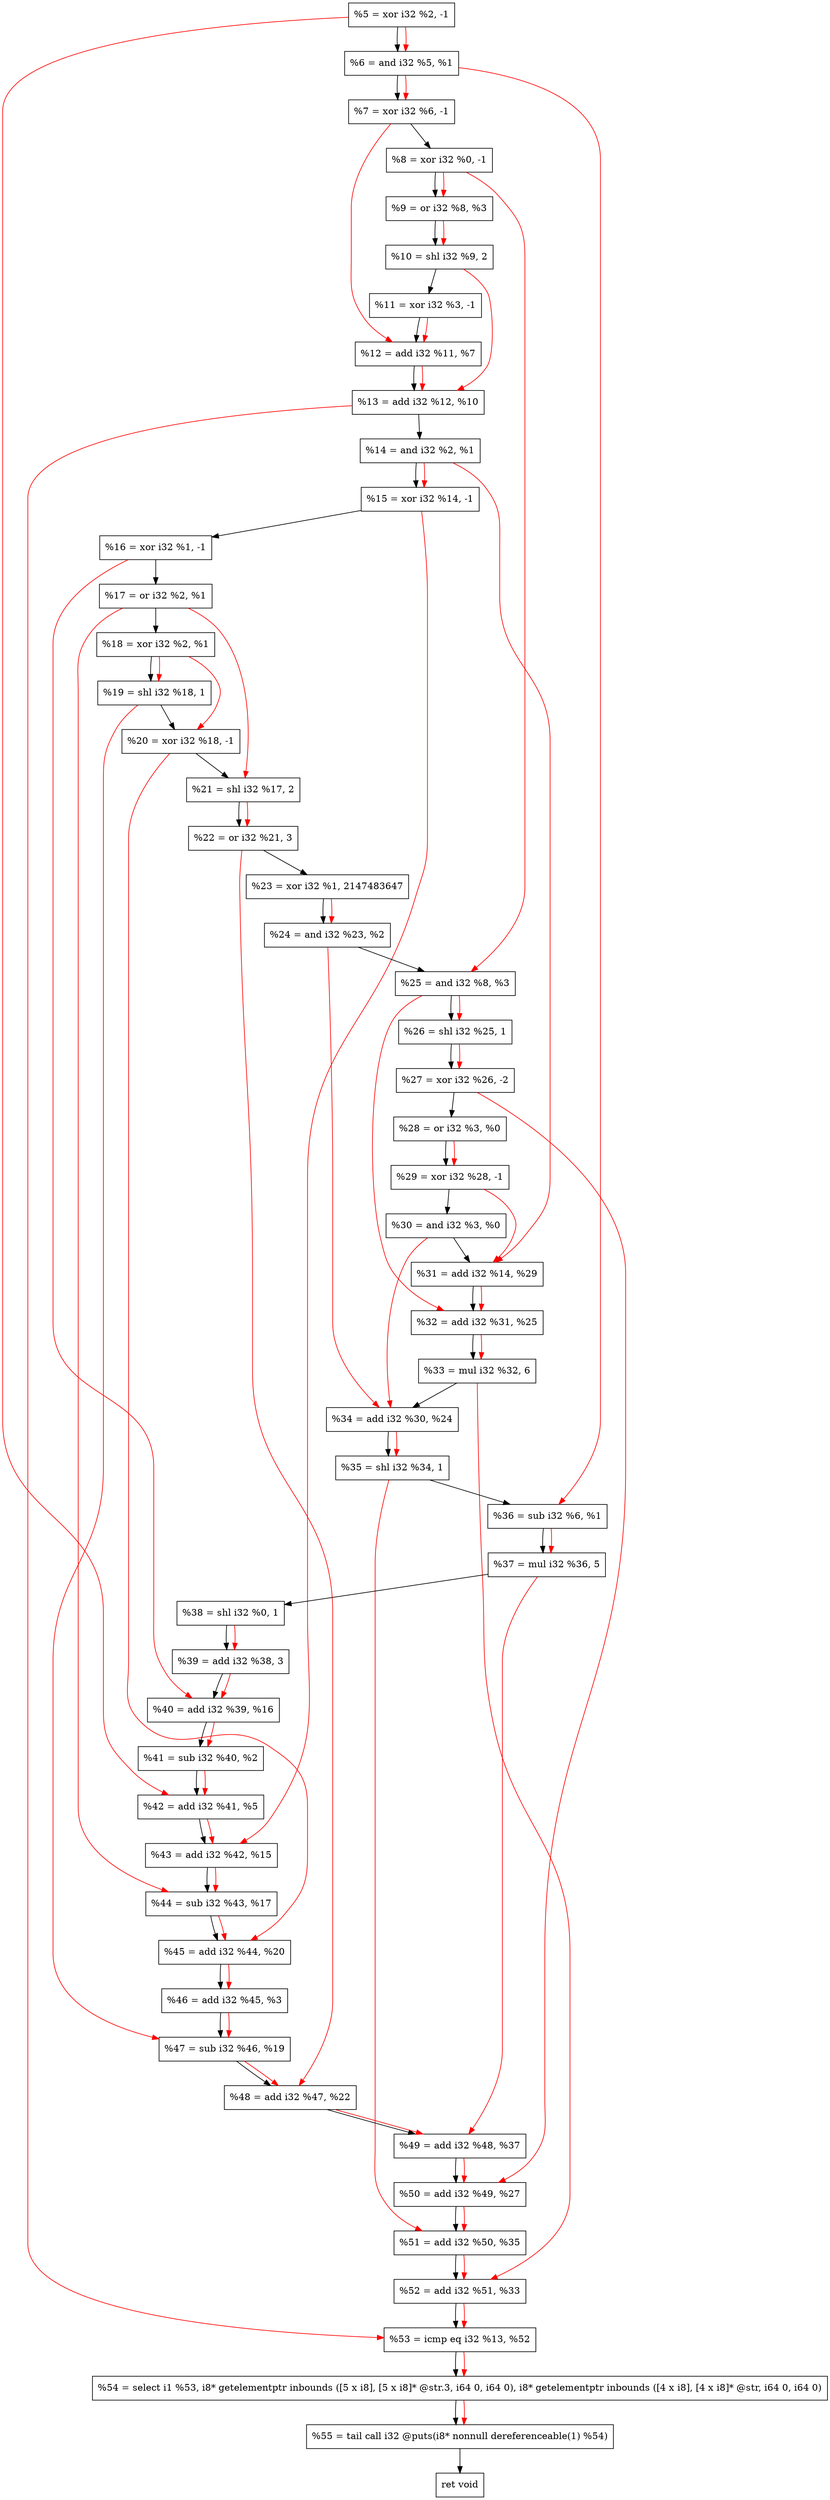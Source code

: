 digraph "DFG for'crackme' function" {
	Node0x7d6d80[shape=record, label="  %5 = xor i32 %2, -1"];
	Node0x7d6df0[shape=record, label="  %6 = and i32 %5, %1"];
	Node0x7d6e60[shape=record, label="  %7 = xor i32 %6, -1"];
	Node0x7d6ed0[shape=record, label="  %8 = xor i32 %0, -1"];
	Node0x7d6f40[shape=record, label="  %9 = or i32 %8, %3"];
	Node0x7d6fe0[shape=record, label="  %10 = shl i32 %9, 2"];
	Node0x7d7050[shape=record, label="  %11 = xor i32 %3, -1"];
	Node0x7d70c0[shape=record, label="  %12 = add i32 %11, %7"];
	Node0x7d7130[shape=record, label="  %13 = add i32 %12, %10"];
	Node0x7d71a0[shape=record, label="  %14 = and i32 %2, %1"];
	Node0x7d7210[shape=record, label="  %15 = xor i32 %14, -1"];
	Node0x7d7280[shape=record, label="  %16 = xor i32 %1, -1"];
	Node0x7d72f0[shape=record, label="  %17 = or i32 %2, %1"];
	Node0x7d7360[shape=record, label="  %18 = xor i32 %2, %1"];
	Node0x7d7400[shape=record, label="  %19 = shl i32 %18, 1"];
	Node0x7d7470[shape=record, label="  %20 = xor i32 %18, -1"];
	Node0x7d74e0[shape=record, label="  %21 = shl i32 %17, 2"];
	Node0x7d7580[shape=record, label="  %22 = or i32 %21, 3"];
	Node0x7d7620[shape=record, label="  %23 = xor i32 %1, 2147483647"];
	Node0x7d7690[shape=record, label="  %24 = and i32 %23, %2"];
	Node0x7d7700[shape=record, label="  %25 = and i32 %8, %3"];
	Node0x7d7770[shape=record, label="  %26 = shl i32 %25, 1"];
	Node0x7d7810[shape=record, label="  %27 = xor i32 %26, -2"];
	Node0x7d7880[shape=record, label="  %28 = or i32 %3, %0"];
	Node0x7d78f0[shape=record, label="  %29 = xor i32 %28, -1"];
	Node0x7d7960[shape=record, label="  %30 = and i32 %3, %0"];
	Node0x7d79d0[shape=record, label="  %31 = add i32 %14, %29"];
	Node0x7d7a40[shape=record, label="  %32 = add i32 %31, %25"];
	Node0x7d7cf0[shape=record, label="  %33 = mul i32 %32, 6"];
	Node0x7d7d60[shape=record, label="  %34 = add i32 %30, %24"];
	Node0x7d7dd0[shape=record, label="  %35 = shl i32 %34, 1"];
	Node0x7d7e40[shape=record, label="  %36 = sub i32 %6, %1"];
	Node0x7d7ee0[shape=record, label="  %37 = mul i32 %36, 5"];
	Node0x7d7f50[shape=record, label="  %38 = shl i32 %0, 1"];
	Node0x7d7fc0[shape=record, label="  %39 = add i32 %38, 3"];
	Node0x7d8030[shape=record, label="  %40 = add i32 %39, %16"];
	Node0x7d80a0[shape=record, label="  %41 = sub i32 %40, %2"];
	Node0x7d8110[shape=record, label="  %42 = add i32 %41, %5"];
	Node0x7d8180[shape=record, label="  %43 = add i32 %42, %15"];
	Node0x7d81f0[shape=record, label="  %44 = sub i32 %43, %17"];
	Node0x7d8260[shape=record, label="  %45 = add i32 %44, %20"];
	Node0x7d82d0[shape=record, label="  %46 = add i32 %45, %3"];
	Node0x7d8340[shape=record, label="  %47 = sub i32 %46, %19"];
	Node0x7d83b0[shape=record, label="  %48 = add i32 %47, %22"];
	Node0x7d8420[shape=record, label="  %49 = add i32 %48, %37"];
	Node0x7d8490[shape=record, label="  %50 = add i32 %49, %27"];
	Node0x7d8500[shape=record, label="  %51 = add i32 %50, %35"];
	Node0x7d8570[shape=record, label="  %52 = add i32 %51, %33"];
	Node0x7d85e0[shape=record, label="  %53 = icmp eq i32 %13, %52"];
	Node0x777268[shape=record, label="  %54 = select i1 %53, i8* getelementptr inbounds ([5 x i8], [5 x i8]* @str.3, i64 0, i64 0), i8* getelementptr inbounds ([4 x i8], [4 x i8]* @str, i64 0, i64 0)"];
	Node0x7d8a80[shape=record, label="  %55 = tail call i32 @puts(i8* nonnull dereferenceable(1) %54)"];
	Node0x7d8ad0[shape=record, label="  ret void"];
	Node0x7d6d80 -> Node0x7d6df0;
	Node0x7d6df0 -> Node0x7d6e60;
	Node0x7d6e60 -> Node0x7d6ed0;
	Node0x7d6ed0 -> Node0x7d6f40;
	Node0x7d6f40 -> Node0x7d6fe0;
	Node0x7d6fe0 -> Node0x7d7050;
	Node0x7d7050 -> Node0x7d70c0;
	Node0x7d70c0 -> Node0x7d7130;
	Node0x7d7130 -> Node0x7d71a0;
	Node0x7d71a0 -> Node0x7d7210;
	Node0x7d7210 -> Node0x7d7280;
	Node0x7d7280 -> Node0x7d72f0;
	Node0x7d72f0 -> Node0x7d7360;
	Node0x7d7360 -> Node0x7d7400;
	Node0x7d7400 -> Node0x7d7470;
	Node0x7d7470 -> Node0x7d74e0;
	Node0x7d74e0 -> Node0x7d7580;
	Node0x7d7580 -> Node0x7d7620;
	Node0x7d7620 -> Node0x7d7690;
	Node0x7d7690 -> Node0x7d7700;
	Node0x7d7700 -> Node0x7d7770;
	Node0x7d7770 -> Node0x7d7810;
	Node0x7d7810 -> Node0x7d7880;
	Node0x7d7880 -> Node0x7d78f0;
	Node0x7d78f0 -> Node0x7d7960;
	Node0x7d7960 -> Node0x7d79d0;
	Node0x7d79d0 -> Node0x7d7a40;
	Node0x7d7a40 -> Node0x7d7cf0;
	Node0x7d7cf0 -> Node0x7d7d60;
	Node0x7d7d60 -> Node0x7d7dd0;
	Node0x7d7dd0 -> Node0x7d7e40;
	Node0x7d7e40 -> Node0x7d7ee0;
	Node0x7d7ee0 -> Node0x7d7f50;
	Node0x7d7f50 -> Node0x7d7fc0;
	Node0x7d7fc0 -> Node0x7d8030;
	Node0x7d8030 -> Node0x7d80a0;
	Node0x7d80a0 -> Node0x7d8110;
	Node0x7d8110 -> Node0x7d8180;
	Node0x7d8180 -> Node0x7d81f0;
	Node0x7d81f0 -> Node0x7d8260;
	Node0x7d8260 -> Node0x7d82d0;
	Node0x7d82d0 -> Node0x7d8340;
	Node0x7d8340 -> Node0x7d83b0;
	Node0x7d83b0 -> Node0x7d8420;
	Node0x7d8420 -> Node0x7d8490;
	Node0x7d8490 -> Node0x7d8500;
	Node0x7d8500 -> Node0x7d8570;
	Node0x7d8570 -> Node0x7d85e0;
	Node0x7d85e0 -> Node0x777268;
	Node0x777268 -> Node0x7d8a80;
	Node0x7d8a80 -> Node0x7d8ad0;
edge [color=red]
	Node0x7d6d80 -> Node0x7d6df0;
	Node0x7d6df0 -> Node0x7d6e60;
	Node0x7d6ed0 -> Node0x7d6f40;
	Node0x7d6f40 -> Node0x7d6fe0;
	Node0x7d7050 -> Node0x7d70c0;
	Node0x7d6e60 -> Node0x7d70c0;
	Node0x7d70c0 -> Node0x7d7130;
	Node0x7d6fe0 -> Node0x7d7130;
	Node0x7d71a0 -> Node0x7d7210;
	Node0x7d7360 -> Node0x7d7400;
	Node0x7d7360 -> Node0x7d7470;
	Node0x7d72f0 -> Node0x7d74e0;
	Node0x7d74e0 -> Node0x7d7580;
	Node0x7d7620 -> Node0x7d7690;
	Node0x7d6ed0 -> Node0x7d7700;
	Node0x7d7700 -> Node0x7d7770;
	Node0x7d7770 -> Node0x7d7810;
	Node0x7d7880 -> Node0x7d78f0;
	Node0x7d71a0 -> Node0x7d79d0;
	Node0x7d78f0 -> Node0x7d79d0;
	Node0x7d79d0 -> Node0x7d7a40;
	Node0x7d7700 -> Node0x7d7a40;
	Node0x7d7a40 -> Node0x7d7cf0;
	Node0x7d7960 -> Node0x7d7d60;
	Node0x7d7690 -> Node0x7d7d60;
	Node0x7d7d60 -> Node0x7d7dd0;
	Node0x7d6df0 -> Node0x7d7e40;
	Node0x7d7e40 -> Node0x7d7ee0;
	Node0x7d7f50 -> Node0x7d7fc0;
	Node0x7d7fc0 -> Node0x7d8030;
	Node0x7d7280 -> Node0x7d8030;
	Node0x7d8030 -> Node0x7d80a0;
	Node0x7d80a0 -> Node0x7d8110;
	Node0x7d6d80 -> Node0x7d8110;
	Node0x7d8110 -> Node0x7d8180;
	Node0x7d7210 -> Node0x7d8180;
	Node0x7d8180 -> Node0x7d81f0;
	Node0x7d72f0 -> Node0x7d81f0;
	Node0x7d81f0 -> Node0x7d8260;
	Node0x7d7470 -> Node0x7d8260;
	Node0x7d8260 -> Node0x7d82d0;
	Node0x7d82d0 -> Node0x7d8340;
	Node0x7d7400 -> Node0x7d8340;
	Node0x7d8340 -> Node0x7d83b0;
	Node0x7d7580 -> Node0x7d83b0;
	Node0x7d83b0 -> Node0x7d8420;
	Node0x7d7ee0 -> Node0x7d8420;
	Node0x7d8420 -> Node0x7d8490;
	Node0x7d7810 -> Node0x7d8490;
	Node0x7d8490 -> Node0x7d8500;
	Node0x7d7dd0 -> Node0x7d8500;
	Node0x7d8500 -> Node0x7d8570;
	Node0x7d7cf0 -> Node0x7d8570;
	Node0x7d7130 -> Node0x7d85e0;
	Node0x7d8570 -> Node0x7d85e0;
	Node0x7d85e0 -> Node0x777268;
	Node0x777268 -> Node0x7d8a80;
}
